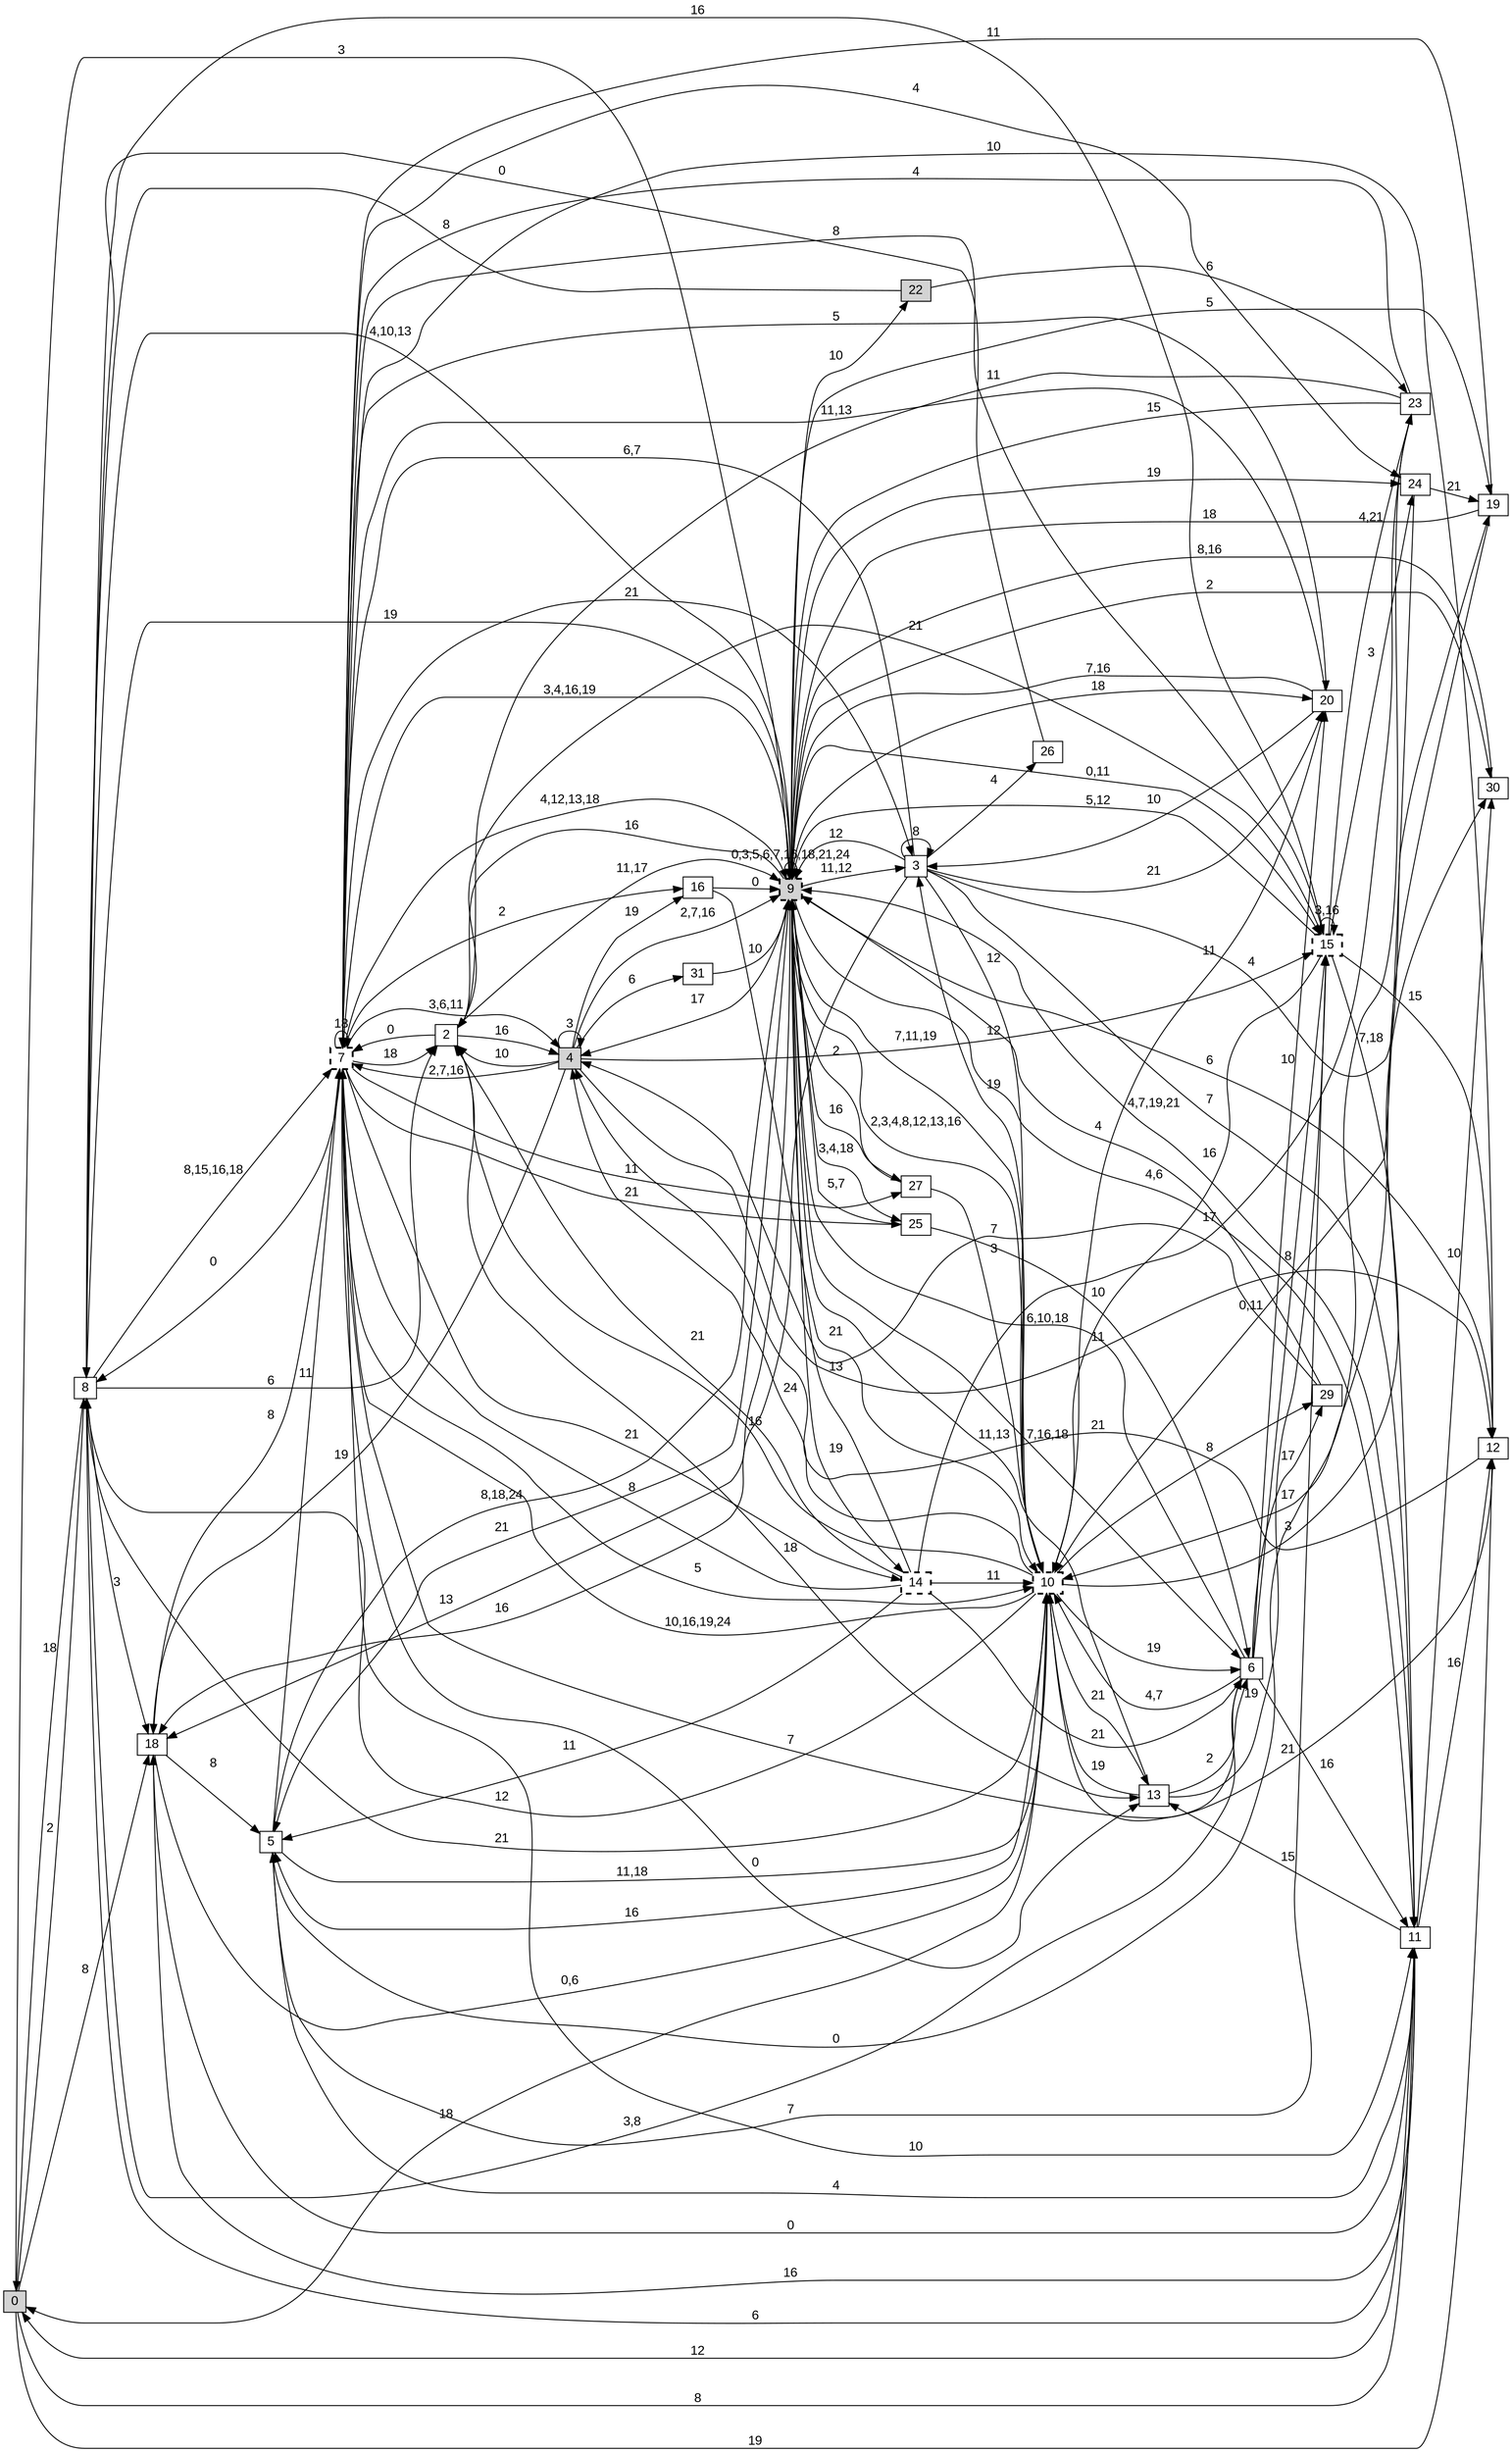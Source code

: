 digraph "NDFA" {
  rankdir=LR
  node [shape=box width=0.1 height=0.1 fontname=Arial]
  edge [fontname=Arial]
/* Estados */
 s0 [label="0" style="filled"] /* I:1 F:0 D:0 */
 s2 [label="2" ] /* I:0 F:0 D:0 */
 s3 [label="3" ] /* I:0 F:0 D:0 */
 s4 [label="4" style="filled"] /* I:1 F:0 D:0 */
 s5 [label="5" ] /* I:0 F:0 D:0 */
 s6 [label="6" ] /* I:0 F:0 D:0 */
 s7 [label="7" style="bold,dashed"] /* I:0 F:1 D:0 */
 s8 [label="8" ] /* I:0 F:0 D:0 */
 s9 [label="9" style="filled,bold,dashed"] /* I:1 F:1 D:0 */
 s10 [label="10" style="bold,dashed"] /* I:0 F:1 D:0 */
 s11 [label="11" ] /* I:0 F:0 D:0 */
 s12 [label="12" ] /* I:0 F:0 D:0 */
 s13 [label="13" ] /* I:0 F:0 D:0 */
 s14 [label="14" style="bold,dashed"] /* I:0 F:1 D:0 */
 s15 [label="15" style="bold,dashed"] /* I:0 F:1 D:0 */
 s16 [label="16" ] /* I:0 F:0 D:0 */
 s18 [label="18" ] /* I:0 F:0 D:0 */
 s19 [label="19" ] /* I:0 F:0 D:0 */
 s20 [label="20" ] /* I:0 F:0 D:0 */
 s22 [label="22" style="filled"] /* I:1 F:0 D:0 */
 s23 [label="23" ] /* I:0 F:0 D:0 */
 s24 [label="24" ] /* I:0 F:0 D:0 */
 s25 [label="25" ] /* I:0 F:0 D:0 */
 s26 [label="26" ] /* I:0 F:0 D:0 */
 s27 [label="27" ] /* I:0 F:0 D:0 */
 s29 [label="29" ] /* I:0 F:0 D:0 */
 s30 [label="30" ] /* I:0 F:0 D:0 */
 s31 [label="31" ] /* I:0 F:0 D:0 */
/* Transiciones */
  s0 -> s8 [label="2"]
  s0 -> s9 [label="3"]
  s0 -> s11 [label="8"]
  s0 -> s12 [label="19"]
  s0 -> s18 [label="8"]
  s2 -> s4 [label="16"]
  s2 -> s7 [label="0"]
  s2 -> s9 [label="11,17"]
  s2 -> s13 [label="18"]
  s3 -> s3 [label="8"]
  s3 -> s7 [label="6,7"]
  s3 -> s9 [label="12"]
  s3 -> s10 [label="12"]
  s3 -> s11 [label="7"]
  s3 -> s18 [label="16"]
  s3 -> s19 [label="4"]
  s3 -> s20 [label="21"]
  s3 -> s26 [label="4"]
  s4 -> s2 [label="10"]
  s4 -> s4 [label="3"]
  s4 -> s7 [label="2,7,16"]
  s4 -> s9 [label="2,7,16"]
  s4 -> s12 [label="11"]
  s4 -> s15 [label="12"]
  s4 -> s16 [label="19"]
  s4 -> s18 [label="19"]
  s4 -> s31 [label="6"]
  s5 -> s7 [label="11"]
  s5 -> s9 [label="8,18,24"]
  s5 -> s10 [label="11,18"]
  s5 -> s15 [label="7"]
  s6 -> s9 [label="6,10,18"]
  s6 -> s10 [label="4,7"]
  s6 -> s11 [label="16"]
  s6 -> s15 [label="8"]
  s6 -> s20 [label="10"]
  s6 -> s29 [label="17"]
  s7 -> s2 [label="18"]
  s7 -> s3 [label="21"]
  s7 -> s4 [label="3,6,11"]
  s7 -> s6 [label="7"]
  s7 -> s7 [label="18"]
  s7 -> s8 [label="0"]
  s7 -> s9 [label="4,12,13,18"]
  s7 -> s10 [label="5"]
  s7 -> s11 [label="10"]
  s7 -> s12 [label="10"]
  s7 -> s13 [label="0"]
  s7 -> s14 [label="21"]
  s7 -> s15 [label="8"]
  s7 -> s16 [label="2"]
  s7 -> s20 [label="5"]
  s7 -> s24 [label="4"]
  s7 -> s25 [label="21"]
  s7 -> s27 [label="11"]
  s8 -> s0 [label="18"]
  s8 -> s2 [label="6"]
  s8 -> s6 [label="3,8"]
  s8 -> s7 [label="8,15,16,18"]
  s8 -> s9 [label="19"]
  s8 -> s10 [label="21"]
  s8 -> s18 [label="3"]
  s9 -> s2 [label="16"]
  s9 -> s3 [label="11,12"]
  s9 -> s4 [label="17"]
  s9 -> s5 [label="21"]
  s9 -> s6 [label="7,16,18"]
  s9 -> s7 [label="3,4,16,19"]
  s9 -> s8 [label="4,10,13"]
  s9 -> s9 [label="0,3,5,6,7,16,18,21,24"]
  s9 -> s10 [label="2,3,4,8,12,13,16"]
  s9 -> s11 [label="4,6"]
  s9 -> s14 [label="19"]
  s9 -> s15 [label="0,11"]
  s9 -> s18 [label="13"]
  s9 -> s19 [label="5"]
  s9 -> s20 [label="18"]
  s9 -> s22 [label="10"]
  s9 -> s24 [label="19"]
  s9 -> s25 [label="3,4,18"]
  s9 -> s27 [label="16"]
  s9 -> s30 [label="2"]
  s10 -> s0 [label="18"]
  s10 -> s2 [label="16"]
  s10 -> s3 [label="19"]
  s10 -> s4 [label="24"]
  s10 -> s5 [label="16"]
  s10 -> s6 [label="19"]
  s10 -> s7 [label="10,16,19,24"]
  s10 -> s8 [label="12"]
  s10 -> s9 [label="7,11,19"]
  s10 -> s13 [label="21"]
  s10 -> s20 [label="11"]
  s10 -> s29 [label="8"]
  s10 -> s30 [label="3"]
  s11 -> s0 [label="12"]
  s11 -> s5 [label="4"]
  s11 -> s8 [label="6"]
  s11 -> s9 [label="4,7,19,21"]
  s11 -> s12 [label="16"]
  s11 -> s13 [label="15"]
  s11 -> s18 [label="16"]
  s11 -> s30 [label="10"]
  s12 -> s4 [label="21"]
  s12 -> s9 [label="6"]
  s12 -> s10 [label="21"]
  s13 -> s6 [label="2"]
  s13 -> s9 [label="11,13"]
  s13 -> s10 [label="19"]
  s13 -> s15 [label="19"]
  s14 -> s2 [label="21"]
  s14 -> s5 [label="11"]
  s14 -> s6 [label="21"]
  s14 -> s7 [label="8"]
  s14 -> s9 [label="13"]
  s14 -> s10 [label="11"]
  s14 -> s23 [label="17"]
  s15 -> s2 [label="21"]
  s15 -> s8 [label="16"]
  s15 -> s9 [label="5,12"]
  s15 -> s10 [label="16"]
  s15 -> s11 [label="7,18"]
  s15 -> s12 [label="15"]
  s15 -> s15 [label="3,16"]
  s15 -> s23 [label="4,21"]
  s15 -> s24 [label="3"]
  s16 -> s9 [label="0"]
  s16 -> s10 [label="21"]
  s18 -> s5 [label="8"]
  s18 -> s7 [label="8"]
  s18 -> s10 [label="0,6"]
  s18 -> s11 [label="0"]
  s19 -> s7 [label="11"]
  s19 -> s9 [label="18"]
  s19 -> s10 [label="17"]
  s20 -> s3 [label="10"]
  s20 -> s7 [label="11,13"]
  s20 -> s9 [label="7,16"]
  s22 -> s8 [label="8"]
  s22 -> s23 [label="6"]
  s23 -> s2 [label="11"]
  s23 -> s5 [label="0"]
  s23 -> s7 [label="4"]
  s23 -> s9 [label="15"]
  s24 -> s10 [label="0,11"]
  s24 -> s19 [label="21"]
  s25 -> s6 [label="10"]
  s25 -> s9 [label="5,7"]
  s26 -> s8 [label="0"]
  s27 -> s9 [label="2"]
  s27 -> s10 [label="3"]
  s29 -> s4 [label="7"]
  s29 -> s9 [label="4"]
  s30 -> s9 [label="8,16"]
  s31 -> s9 [label="10"]
}
